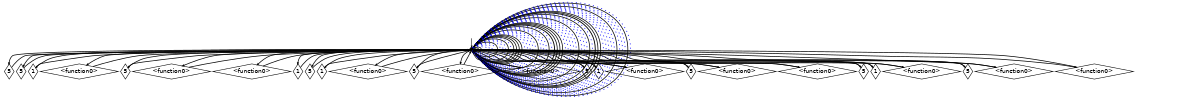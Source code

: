 digraph model {
  orientation = portrait;
  graph [ rankdir = "TB", ranksep="0.1", nodesep="0.05", size="8!" ];
  node [ fontname = "Helvetica", fontsize="6.0", shape="point", margin="0.01", height="0.1", width="0.5" ];
  edge [ fontname = "Helvetica", arrowsize=".3", arrowhead="normal", fontsize="6.0", margin="0.05" ];
None [shape=none, style=invis, width=0.1, height=0.1]
None->0
{rank = source; None}
"3-0-0-0-0-5" [label="5" , shape=diamond, width=0.05, height=0.05, fontsize=11, xlabel=" "];
0->"3-0-0-0-0-5"[penwidth="1.3222192947339193",label = "  "];"3-0-0-0-0-5"->0[penwidth="1.3222192947339193",label = "  "];0->0[penwidth="1.3222192947339193",label = "  "];"3-0-0-0-1-5" [label="5" , shape=diamond, width=0.05, height=0.05, fontsize=11, xlabel=" "];
0->"3-0-0-0-1-5"[penwidth="1.3222192947339193",label = "  "];"3-0-0-0-1-5"->0[penwidth="1.3222192947339193",label = "  "];0->0[penwidth="1.3222192947339193",label = "  "];0->0[penwidth="1.3222192947339193",label = "  "];"0-0-0-0-2-1" [label="1" , shape=diamond, width=0.05, height=0.05, fontsize=11, xlabel=" "];
0->"0-0-0-0-2-1"[penwidth="1.3222192947339193",label = "  "];"0-0-0-0-2-1"->0[penwidth="1.3222192947339193",label = "  "];"13-0-0-0-3-<function0>" [label="<function0>" , shape=diamond, width=0.05, height=0.05, fontsize=11, xlabel=" "];
0->"13-0-0-0-3-<function0>"[penwidth="1.3222192947339193",label = "  "];"13-0-0-0-3-<function0>"->0[penwidth="1.3222192947339193",label = "  "];0->0[style=dotted, color=blue,penwidth="1.3222192947339193",label = "  "];0->0[style=dotted, color=blue,penwidth="1.3222192947339193",label = "  "];0->0[style=dotted, color=blue,penwidth="1.3222192947339193",label = "  "];0->0[style=dotted, color=blue,penwidth="1.3222192947339193",label = "  "];0->0[style=dotted, color=blue,penwidth="1.3222192947339193",label = "  "];0->0[penwidth="1.3222192947339193",label = "  "];"3-0-0-0-4-5" [label="5" , shape=diamond, width=0.05, height=0.05, fontsize=11, xlabel=" "];
0->"3-0-0-0-4-5"[penwidth="1.3222192947339193",label = "  "];"3-0-0-0-4-5"->0[penwidth="1.3222192947339193",label = "  "];"13-0-0-0-5-<function0>" [label="<function0>" , shape=diamond, width=0.05, height=0.05, fontsize=11, xlabel=" "];
0->"13-0-0-0-5-<function0>"[penwidth="1.3222192947339193",label = "  "];"13-0-0-0-5-<function0>"->0[penwidth="1.3222192947339193",label = "  "];0->0[style=dotted, color=blue,penwidth="1.3222192947339193",label = "  "];0->0[style=dotted, color=blue,penwidth="1.3222192947339193",label = "  "];0->0[style=dotted, color=blue,penwidth="1.3222192947339193",label = "  "];0->0[penwidth="1.3222192947339193",label = "  "];0->0[style=dotted, color=blue,penwidth="1.3222192947339193",label = "  "];"13-0-0-0-6-<function0>" [label="<function0>" , shape=diamond, width=0.05, height=0.05, fontsize=11, xlabel=" "];
0->"13-0-0-0-6-<function0>"[penwidth="1.3222192947339193",label = "  "];"13-0-0-0-6-<function0>"->0[penwidth="1.3222192947339193",label = "  "];"0-0-0-0-7-1" [label="1" , shape=diamond, width=0.05, height=0.05, fontsize=11, xlabel=" "];
0->"0-0-0-0-7-1"[penwidth="1.3222192947339193",label = "  "];"0-0-0-0-7-1"->0[penwidth="1.3222192947339193",label = "  "];0->0[penwidth="1.3222192947339193",label = "  "];0->0[penwidth="1.3222192947339193",label = "  "];"3-0-0-0-8-5" [label="5" , shape=diamond, width=0.05, height=0.05, fontsize=11, xlabel=" "];
0->"3-0-0-0-8-5"[penwidth="1.3222192947339193",label = "  "];"3-0-0-0-8-5"->0[penwidth="1.3222192947339193",label = "  "];0->0[penwidth="1.3222192947339193",label = "  "];0->0[penwidth="1.3222192947339193",label = "  "];"0-0-0-0-9-1" [label="1" , shape=diamond, width=0.05, height=0.05, fontsize=11, xlabel=" "];
0->"0-0-0-0-9-1"[penwidth="1.3222192947339193",label = "  "];"0-0-0-0-9-1"->0[penwidth="1.3222192947339193",label = "  "];"13-0-0-0-10-<function0>" [label="<function0>" , shape=diamond, width=0.05, height=0.05, fontsize=11, xlabel=" "];
0->"13-0-0-0-10-<function0>"[penwidth="1.3222192947339193",label = "  "];"13-0-0-0-10-<function0>"->0[penwidth="1.3222192947339193",label = "  "];0->0[style=dotted, color=blue,penwidth="1.3222192947339193",label = "  "];0->0[style=dotted, color=blue,penwidth="1.3222192947339193",label = "  "];0->0[style=dotted, color=blue,penwidth="1.3222192947339193",label = "  "];0->0[style=dotted, color=blue,penwidth="1.3222192947339193",label = "  "];0->0[style=dotted, color=blue,penwidth="1.3222192947339193",label = "  "];0->0[penwidth="1.3222192947339193",label = "  "];"3-0-0-0-11-5" [label="5" , shape=diamond, width=0.05, height=0.05, fontsize=11, xlabel=" "];
0->"3-0-0-0-11-5"[penwidth="1.3222192947339193",label = "  "];"3-0-0-0-11-5"->0[penwidth="1.3222192947339193",label = "  "];"13-0-0-0-12-<function0>" [label="<function0>" , shape=diamond, width=0.05, height=0.05, fontsize=11, xlabel=" "];
0->"13-0-0-0-12-<function0>"[penwidth="1.3222192947339193",label = "  "];"13-0-0-0-12-<function0>"->0[penwidth="1.3222192947339193",label = "  "];0->0[style=dotted, color=blue,penwidth="1.3222192947339193",label = "  "];0->0[style=dotted, color=blue,penwidth="1.3222192947339193",label = "  "];0->0[style=dotted, color=blue,penwidth="1.3222192947339193",label = "  "];0->0[penwidth="1.3222192947339193",label = "  "];0->0[style=dotted, color=blue,penwidth="1.3222192947339193",label = "  "];"13-0-0-0-13-<function0>" [label="<function0>" , shape=diamond, width=0.05, height=0.05, fontsize=11, xlabel=" "];
0->"13-0-0-0-13-<function0>"[penwidth="1.3222192947339193",label = "  "];"13-0-0-0-13-<function0>"->0[penwidth="1.3222192947339193",label = "  "];0->0[penwidth="1.6127838567197355",label = "  "];0->0[penwidth="1.3222192947339193",label = "  "];"3-0-0-0-14-5" [label="5" , shape=diamond, width=0.05, height=0.05, fontsize=11, xlabel=" "];
0->"3-0-0-0-14-5"[penwidth="1.3222192947339193",label = "  "];"3-0-0-0-14-5"->0[penwidth="1.3222192947339193",label = "  "];0->0[penwidth="1.3222192947339193",label = "  "];0->0[penwidth="1.3222192947339193",label = "  "];"0-0-0-0-15-1" [label="1" , shape=diamond, width=0.05, height=0.05, fontsize=11, xlabel=" "];
0->"0-0-0-0-15-1"[penwidth="1.3222192947339193",label = "  "];"0-0-0-0-15-1"->0[penwidth="1.3222192947339193",label = "  "];"13-0-0-0-16-<function0>" [label="<function0>" , shape=diamond, width=0.05, height=0.05, fontsize=11, xlabel=" "];
0->"13-0-0-0-16-<function0>"[penwidth="1.3222192947339193",label = "  "];"13-0-0-0-16-<function0>"->0[penwidth="1.3222192947339193",label = "  "];0->0[style=dotted, color=blue,penwidth="1.3222192947339193",label = "  "];0->0[style=dotted, color=blue,penwidth="1.3222192947339193",label = "  "];0->0[style=dotted, color=blue,penwidth="1.3222192947339193",label = "  "];0->0[style=dotted, color=blue,penwidth="1.3222192947339193",label = "  "];0->0[style=dotted, color=blue,penwidth="1.3222192947339193",label = "  "];0->0[penwidth="1.3222192947339193",label = "  "];"3-0-0-0-17-5" [label="5" , shape=diamond, width=0.05, height=0.05, fontsize=11, xlabel=" "];
0->"3-0-0-0-17-5"[penwidth="1.3222192947339193",label = "  "];"3-0-0-0-17-5"->0[penwidth="1.3222192947339193",label = "  "];"13-0-0-0-18-<function0>" [label="<function0>" , shape=diamond, width=0.05, height=0.05, fontsize=11, xlabel=" "];
0->"13-0-0-0-18-<function0>"[penwidth="1.3222192947339193",label = "  "];"13-0-0-0-18-<function0>"->0[penwidth="1.3222192947339193",label = "  "];0->0[style=dotted, color=blue,penwidth="1.3222192947339193",label = "  "];0->0[style=dotted, color=blue,penwidth="1.3222192947339193",label = "  "];0->0[style=dotted, color=blue,penwidth="1.3222192947339193",label = "  "];0->0[penwidth="1.3222192947339193",label = "  "];0->0[style=dotted, color=blue,penwidth="1.3222192947339193",label = "  "];"13-0-0-0-19-<function0>" [label="<function0>" , shape=diamond, width=0.05, height=0.05, fontsize=11, xlabel=" "];
0->"13-0-0-0-19-<function0>"[penwidth="1.3222192947339193",label = "  "];"13-0-0-0-19-<function0>"->0[penwidth="1.3222192947339193",label = "  "];0->0[penwidth="1.6127838567197355",label = "  "];"3-0-0-0-20-5" [label="5" , shape=diamond, width=0.05, height=0.05, fontsize=11, xlabel=" "];
0->"3-0-0-0-20-5"[penwidth="1.3222192947339193",label = "  "];"3-0-0-0-20-5"->0[penwidth="1.3222192947339193",label = "  "];0->0[penwidth="1.3222192947339193",label = "  "];0->0[penwidth="1.3222192947339193",label = "  "];"0-0-0-0-21-1" [label="1" , shape=diamond, width=0.05, height=0.05, fontsize=11, xlabel=" "];
0->"0-0-0-0-21-1"[penwidth="1.3222192947339193",label = "  "];"0-0-0-0-21-1"->0[penwidth="1.3222192947339193",label = "  "];"13-0-0-0-22-<function0>" [label="<function0>" , shape=diamond, width=0.05, height=0.05, fontsize=11, xlabel=" "];
0->"13-0-0-0-22-<function0>"[penwidth="1.3222192947339193",label = "  "];"13-0-0-0-22-<function0>"->0[penwidth="1.3222192947339193",label = "  "];0->0[style=dotted, color=blue,penwidth="1.3222192947339193",label = "  "];0->0[style=dotted, color=blue,penwidth="1.3222192947339193",label = "  "];0->0[style=dotted, color=blue,penwidth="1.3222192947339193",label = "  "];0->0[style=dotted, color=blue,penwidth="1.3222192947339193",label = "  "];0->0[style=dotted, color=blue,penwidth="1.3222192947339193",label = "  "];0->0[penwidth="1.3222192947339193",label = "  "];"3-0-0-0-23-5" [label="5" , shape=diamond, width=0.05, height=0.05, fontsize=11, xlabel=" "];
0->"3-0-0-0-23-5"[penwidth="1.3222192947339193",label = "  "];"3-0-0-0-23-5"->0[penwidth="1.3222192947339193",label = "  "];"13-0-0-0-24-<function0>" [label="<function0>" , shape=diamond, width=0.05, height=0.05, fontsize=11, xlabel=" "];
0->"13-0-0-0-24-<function0>"[penwidth="1.3222192947339193",label = "  "];"13-0-0-0-24-<function0>"->0[penwidth="1.3222192947339193",label = "  "];0->0[style=dotted, color=blue,penwidth="1.3222192947339193",label = "  "];0->0[style=dotted, color=blue,penwidth="1.3222192947339193",label = "  "];0->0[style=dotted, color=blue,penwidth="1.3222192947339193",label = "  "];0->0[penwidth="1.3222192947339193",label = "  "];0->0[style=dotted, color=blue,penwidth="1.3222192947339193",label = "  "];"13-0-0-0-25-<function0>" [label="<function0>" , shape=diamond, width=0.05, height=0.05, fontsize=11, xlabel=" "];
0->"13-0-0-0-25-<function0>"[penwidth="1.3222192947339193",label = "  "];"13-0-0-0-25-<function0>"->0[penwidth="1.3222192947339193",label = "  "];}
